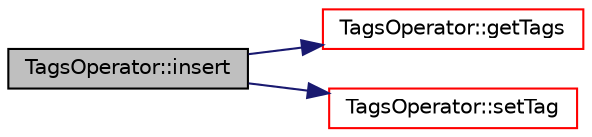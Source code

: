 digraph "TagsOperator::insert"
{
 // LATEX_PDF_SIZE
  edge [fontname="Helvetica",fontsize="10",labelfontname="Helvetica",labelfontsize="10"];
  node [fontname="Helvetica",fontsize="10",shape=record];
  rankdir="LR";
  Node1 [label="TagsOperator::insert",height=0.2,width=0.4,color="black", fillcolor="grey75", style="filled", fontcolor="black",tooltip=" "];
  Node1 -> Node2 [color="midnightblue",fontsize="10",style="solid",fontname="Helvetica"];
  Node2 [label="TagsOperator::getTags",height=0.2,width=0.4,color="red", fillcolor="white", style="filled",URL="$class_tags_operator.html#ae9000e168deff5584784e21f45952453",tooltip=" "];
  Node1 -> Node4 [color="midnightblue",fontsize="10",style="solid",fontname="Helvetica"];
  Node4 [label="TagsOperator::setTag",height=0.2,width=0.4,color="red", fillcolor="white", style="filled",URL="$class_tags_operator.html#aa6ec7f69096cee8febd2182a882f5bbd",tooltip=" "];
}
